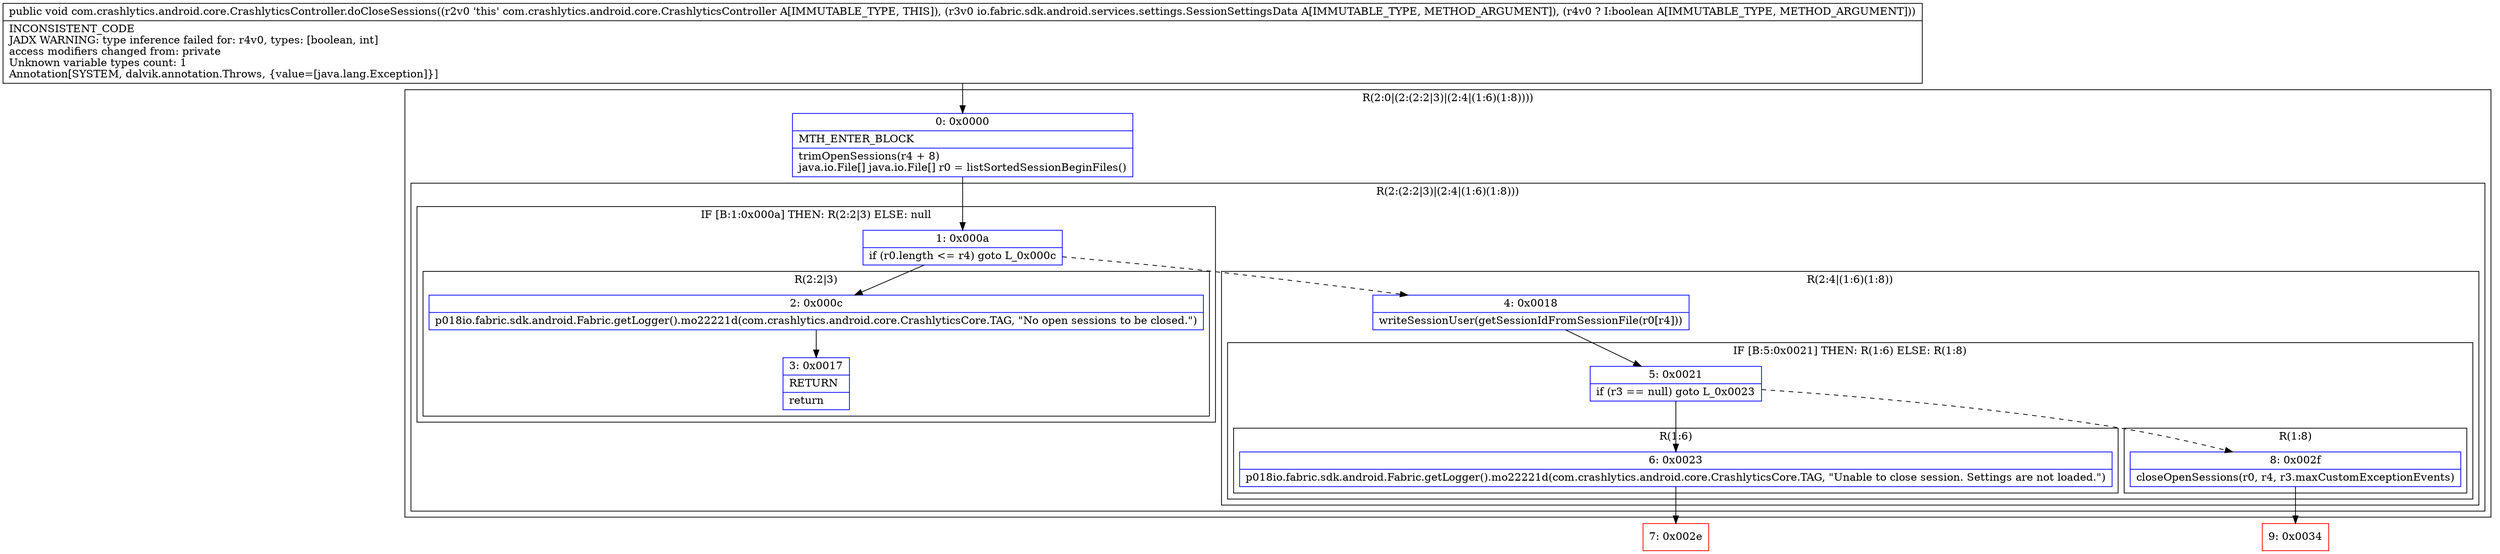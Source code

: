 digraph "CFG forcom.crashlytics.android.core.CrashlyticsController.doCloseSessions(Lio\/fabric\/sdk\/android\/services\/settings\/SessionSettingsData;Z)V" {
subgraph cluster_Region_1161019900 {
label = "R(2:0|(2:(2:2|3)|(2:4|(1:6)(1:8))))";
node [shape=record,color=blue];
Node_0 [shape=record,label="{0\:\ 0x0000|MTH_ENTER_BLOCK\l|trimOpenSessions(r4 + 8)\ljava.io.File[] java.io.File[] r0 = listSortedSessionBeginFiles()\l}"];
subgraph cluster_Region_1516806916 {
label = "R(2:(2:2|3)|(2:4|(1:6)(1:8)))";
node [shape=record,color=blue];
subgraph cluster_IfRegion_681080074 {
label = "IF [B:1:0x000a] THEN: R(2:2|3) ELSE: null";
node [shape=record,color=blue];
Node_1 [shape=record,label="{1\:\ 0x000a|if (r0.length \<= r4) goto L_0x000c\l}"];
subgraph cluster_Region_305509662 {
label = "R(2:2|3)";
node [shape=record,color=blue];
Node_2 [shape=record,label="{2\:\ 0x000c|p018io.fabric.sdk.android.Fabric.getLogger().mo22221d(com.crashlytics.android.core.CrashlyticsCore.TAG, \"No open sessions to be closed.\")\l}"];
Node_3 [shape=record,label="{3\:\ 0x0017|RETURN\l|return\l}"];
}
}
subgraph cluster_Region_2075096942 {
label = "R(2:4|(1:6)(1:8))";
node [shape=record,color=blue];
Node_4 [shape=record,label="{4\:\ 0x0018|writeSessionUser(getSessionIdFromSessionFile(r0[r4]))\l}"];
subgraph cluster_IfRegion_1572574231 {
label = "IF [B:5:0x0021] THEN: R(1:6) ELSE: R(1:8)";
node [shape=record,color=blue];
Node_5 [shape=record,label="{5\:\ 0x0021|if (r3 == null) goto L_0x0023\l}"];
subgraph cluster_Region_1538167913 {
label = "R(1:6)";
node [shape=record,color=blue];
Node_6 [shape=record,label="{6\:\ 0x0023|p018io.fabric.sdk.android.Fabric.getLogger().mo22221d(com.crashlytics.android.core.CrashlyticsCore.TAG, \"Unable to close session. Settings are not loaded.\")\l}"];
}
subgraph cluster_Region_679068051 {
label = "R(1:8)";
node [shape=record,color=blue];
Node_8 [shape=record,label="{8\:\ 0x002f|closeOpenSessions(r0, r4, r3.maxCustomExceptionEvents)\l}"];
}
}
}
}
}
Node_7 [shape=record,color=red,label="{7\:\ 0x002e}"];
Node_9 [shape=record,color=red,label="{9\:\ 0x0034}"];
MethodNode[shape=record,label="{public void com.crashlytics.android.core.CrashlyticsController.doCloseSessions((r2v0 'this' com.crashlytics.android.core.CrashlyticsController A[IMMUTABLE_TYPE, THIS]), (r3v0 io.fabric.sdk.android.services.settings.SessionSettingsData A[IMMUTABLE_TYPE, METHOD_ARGUMENT]), (r4v0 ? I:boolean A[IMMUTABLE_TYPE, METHOD_ARGUMENT]))  | INCONSISTENT_CODE\lJADX WARNING: type inference failed for: r4v0, types: [boolean, int]\laccess modifiers changed from: private\lUnknown variable types count: 1\lAnnotation[SYSTEM, dalvik.annotation.Throws, \{value=[java.lang.Exception]\}]\l}"];
MethodNode -> Node_0;
Node_0 -> Node_1;
Node_1 -> Node_2;
Node_1 -> Node_4[style=dashed];
Node_2 -> Node_3;
Node_4 -> Node_5;
Node_5 -> Node_6;
Node_5 -> Node_8[style=dashed];
Node_6 -> Node_7;
Node_8 -> Node_9;
}

